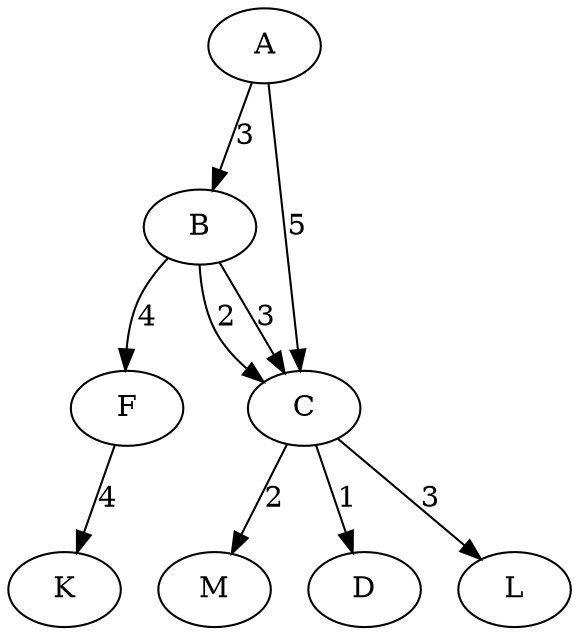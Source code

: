 digraph G {
    A -> B -> C -> L [label="3"];
    A -> C [label="5"];
    B -> C -> M [label="2"];
    B -> F -> K [label="4"];
    C -> D [label="1"];
}